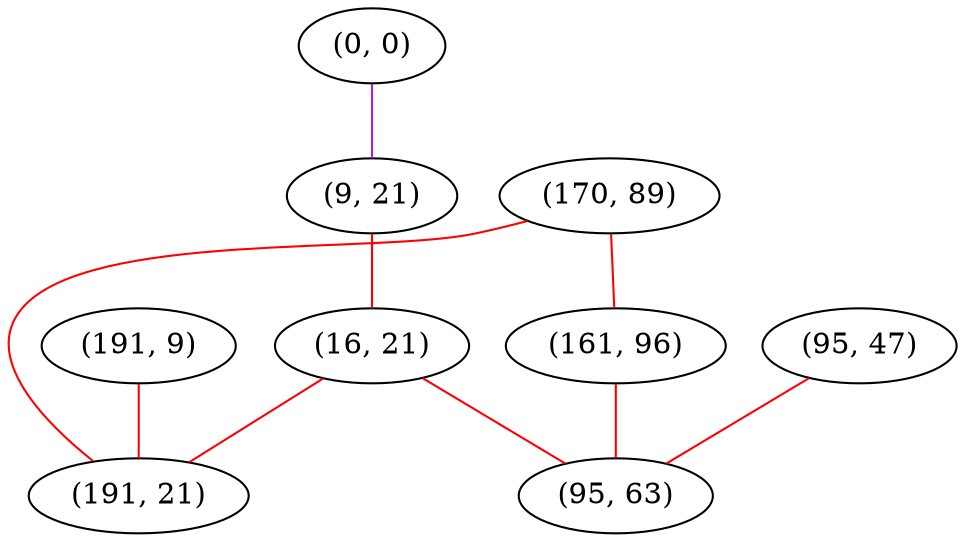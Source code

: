 graph "" {
"(0, 0)";
"(191, 9)";
"(9, 21)";
"(95, 47)";
"(170, 89)";
"(16, 21)";
"(161, 96)";
"(191, 21)";
"(95, 63)";
"(0, 0)" -- "(9, 21)"  [color=purple, key=0, weight=4];
"(191, 9)" -- "(191, 21)"  [color=red, key=0, weight=1];
"(9, 21)" -- "(16, 21)"  [color=red, key=0, weight=1];
"(95, 47)" -- "(95, 63)"  [color=red, key=0, weight=1];
"(170, 89)" -- "(161, 96)"  [color=red, key=0, weight=1];
"(170, 89)" -- "(191, 21)"  [color=red, key=0, weight=1];
"(16, 21)" -- "(191, 21)"  [color=red, key=0, weight=1];
"(16, 21)" -- "(95, 63)"  [color=red, key=0, weight=1];
"(161, 96)" -- "(95, 63)"  [color=red, key=0, weight=1];
}

